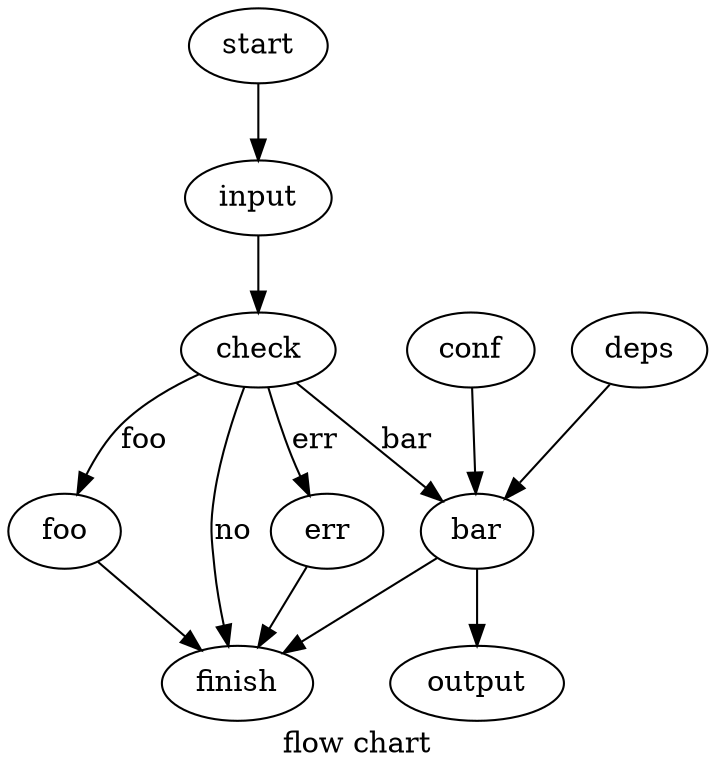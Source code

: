 /*
https://graphviz.org/about/ ,
https://magjac.com/graphviz-visual-editor/ ,
https://dreampuf.github.io/GraphvizOnline/ ,

Edge cannot follow attribute in same statement.

  no: start [label=foo] -> input
  ok: start [label=foo]; start -> input

  no: start -> input [label=foo] -> check
  ok: start -> input [label=foo]; input -> check

generate image using command:
  $ apt install graphviz
  $ dot -Tpng example.dot -o example.png

use image in markdown example.md:
  ![](example.png)

then preview markdown in vscode

similar tools: mermaid chart, yED
*/

// example.dot

digraph {
  start -> input -> check

  check -> foo [label=foo]
  foo -> finish

  check -> err [label=err]
  err -> finish

  check -> finish [label=no]

  check -> bar [label=bar]
  bar -> finish

  conf -> bar -> output
  deps -> bar

  label="flow chart"
}
